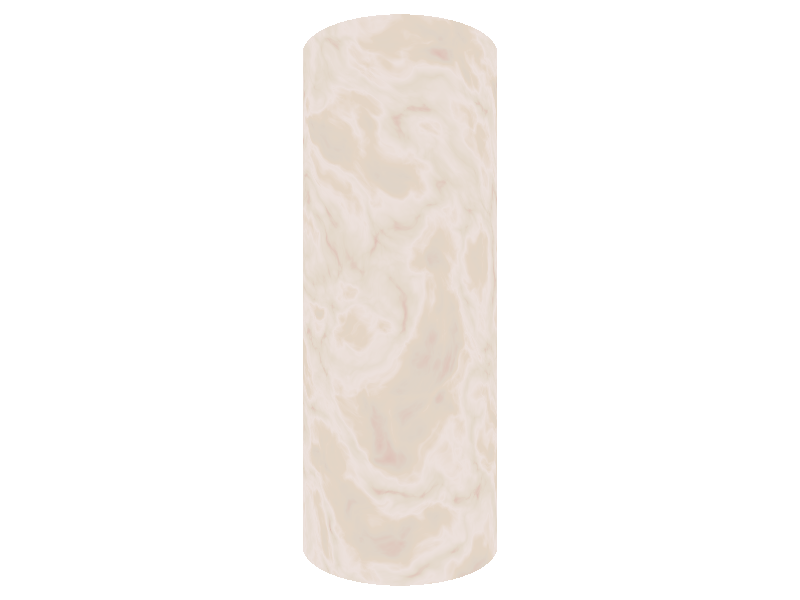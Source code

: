 // 6_animation1.pov 
//  
// Initial_Frame=0 Final_Frame=10
//   


#include "colors.inc"        
#include "shapes.inc"    
#include "stones.inc"

background{color White}     

camera {
  location <0, 0, -5>
  look_at <0, 0, 0>
}

light_source {
  <5,5,-10>
  color White
}

cylinder {
  <0, 2.0, 0>, <0,-2.0, 0>, 0.8
  texture {T_Stone2}
  rotate <0,180*clock,0>
}